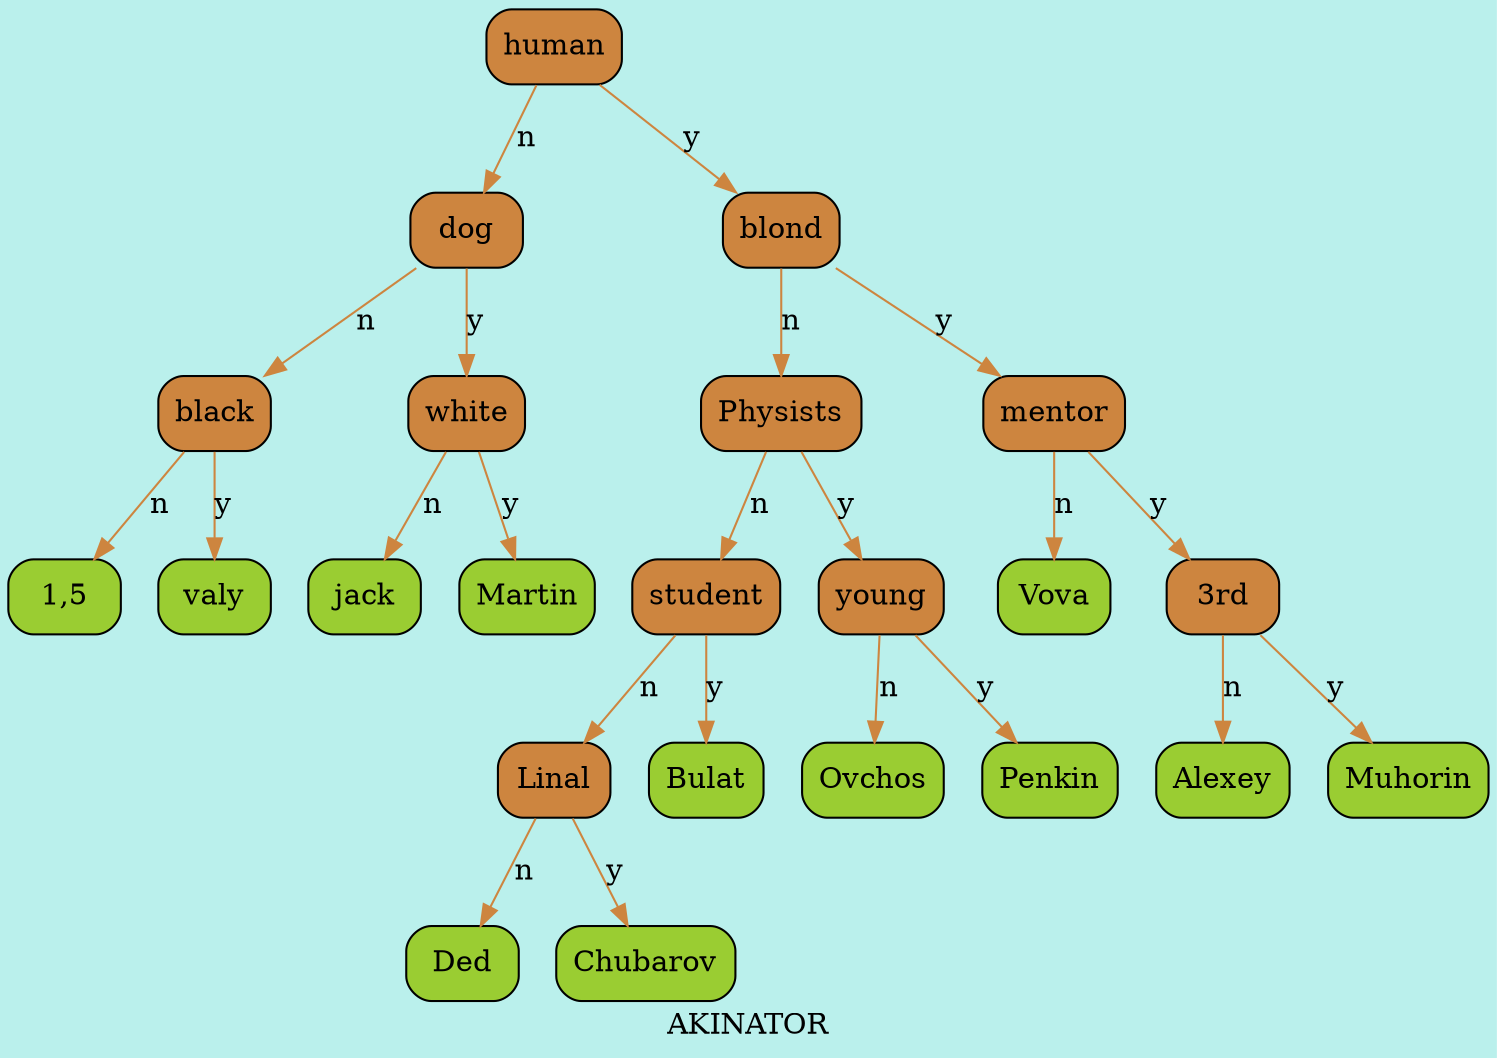 digraph AKINATOR{
label = < AKINATOR >;
bgcolor = "#BAF0EC";
node [shape = record ];
edge [style = filled ];
 0 [shape = Mrecord, style = filled, fillcolor = Peru, label = "human" ];
 1 [shape = Mrecord, style = filled, fillcolor = Peru, label = "dog" ];
 2 [shape = Mrecord, style = filled, fillcolor = Peru, label = "black" ];
 3 [shape = Mrecord, style = filled, fillcolor = YellowGreen, label = "1,5" ];
 4 [shape = Mrecord, style = filled, fillcolor = YellowGreen, label = "valy" ];
 5 [shape = Mrecord, style = filled, fillcolor = Peru, label = "white" ];
 6 [shape = Mrecord, style = filled, fillcolor = YellowGreen, label = "jack" ];
 7 [shape = Mrecord, style = filled, fillcolor = YellowGreen, label = "Martin" ];
 8 [shape = Mrecord, style = filled, fillcolor = Peru, label = "blond" ];
 9 [shape = Mrecord, style = filled, fillcolor = Peru, label = "Physists" ];
 10 [shape = Mrecord, style = filled, fillcolor = Peru, label = "student" ];
 11 [shape = Mrecord, style = filled, fillcolor = Peru, label = "Linal" ];
 12 [shape = Mrecord, style = filled, fillcolor = YellowGreen, label = "Ded" ];
 13 [shape = Mrecord, style = filled, fillcolor = YellowGreen, label = "Chubarov" ];
 14 [shape = Mrecord, style = filled, fillcolor = YellowGreen, label = "Bulat" ];
 15 [shape = Mrecord, style = filled, fillcolor = Peru, label = "young" ];
 16 [shape = Mrecord, style = filled, fillcolor = YellowGreen, label = "Ovchos" ];
 17 [shape = Mrecord, style = filled, fillcolor = YellowGreen, label = "Penkin" ];
 18 [shape = Mrecord, style = filled, fillcolor = Peru, label = "mentor" ];
 19 [shape = Mrecord, style = filled, fillcolor = YellowGreen, label = "Vova" ];
 20 [shape = Mrecord, style = filled, fillcolor = Peru, label = "3rd" ];
 21 [shape = Mrecord, style = filled, fillcolor = YellowGreen, label = "Alexey" ];
 22 [shape = Mrecord, style = filled, fillcolor = YellowGreen, label = "Muhorin" ];
0 -> 1[label = n] [ color = Peru ];
1 -> 2[label = n] [ color = Peru ];
2 -> 3[label = n] [ color = Peru ];
2 -> 4[label = y] [ color = Peru ];
1 -> 5[label = y] [ color = Peru ];
5 -> 6[label = n] [ color = Peru ];
5 -> 7[label = y] [ color = Peru ];
0 -> 8[label = y] [ color = Peru ];
8 -> 9[label = n] [ color = Peru ];
9 -> 10[label = n] [ color = Peru ];
10 -> 11[label = n] [ color = Peru ];
11 -> 12[label = n] [ color = Peru ];
11 -> 13[label = y] [ color = Peru ];
10 -> 14[label = y] [ color = Peru ];
9 -> 15[label = y] [ color = Peru ];
15 -> 16[label = n] [ color = Peru ];
15 -> 17[label = y] [ color = Peru ];
8 -> 18[label = y] [ color = Peru ];
18 -> 19[label = n] [ color = Peru ];
18 -> 20[label = y] [ color = Peru ];
20 -> 21[label = n] [ color = Peru ];
20 -> 22[label = y] [ color = Peru ];
}